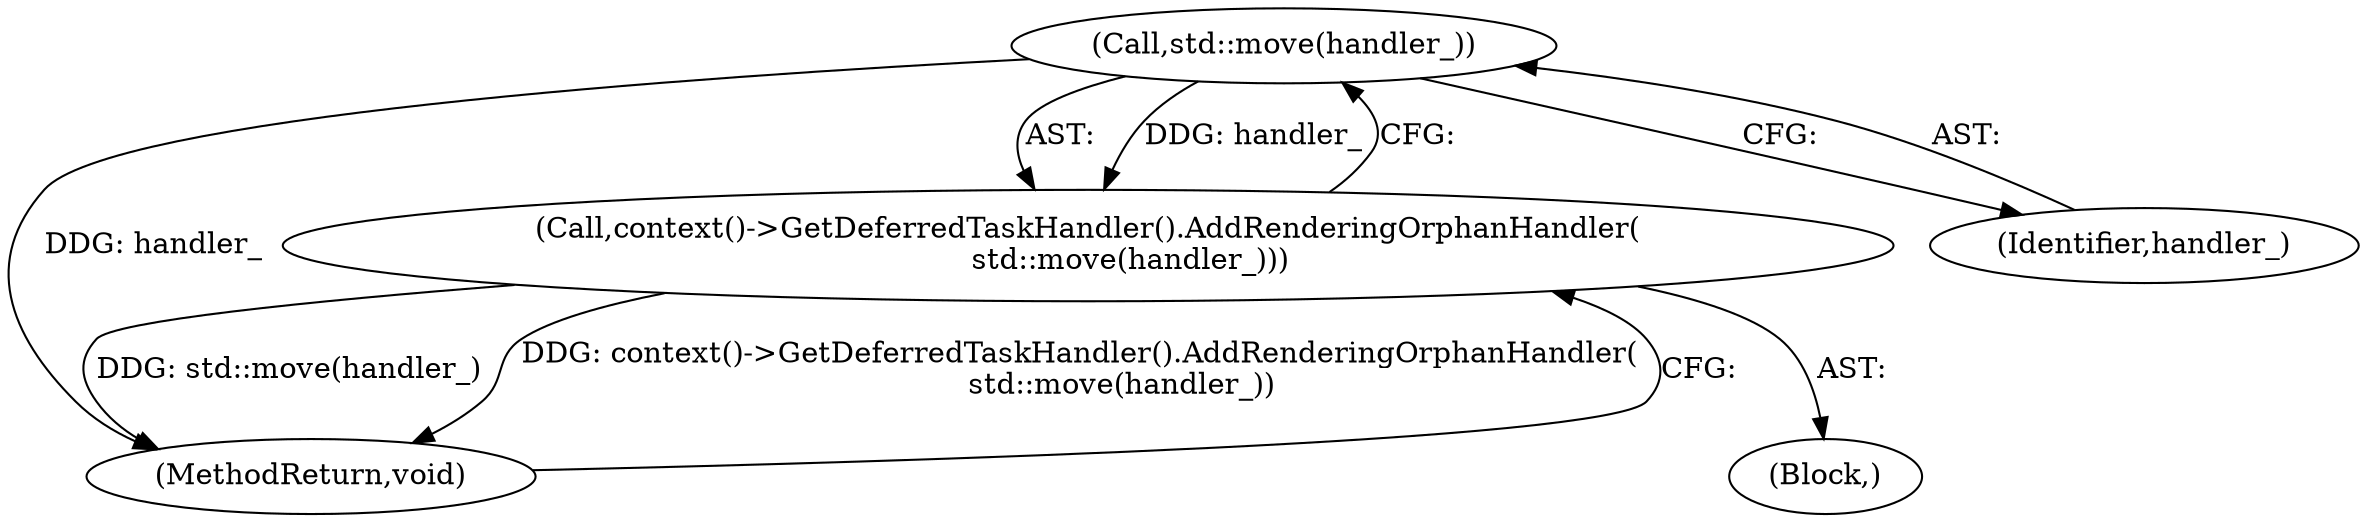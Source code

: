 digraph "0_Chrome_fd6a5115103b3e6a52ce15858c5ad4956df29300@API" {
"1000117" [label="(Call,std::move(handler_))"];
"1000116" [label="(Call,context()->GetDeferredTaskHandler().AddRenderingOrphanHandler(\n         std::move(handler_)))"];
"1000129" [label="(MethodReturn,void)"];
"1000115" [label="(Block,)"];
"1000116" [label="(Call,context()->GetDeferredTaskHandler().AddRenderingOrphanHandler(\n         std::move(handler_)))"];
"1000118" [label="(Identifier,handler_)"];
"1000117" [label="(Call,std::move(handler_))"];
"1000117" -> "1000116"  [label="AST: "];
"1000117" -> "1000118"  [label="CFG: "];
"1000118" -> "1000117"  [label="AST: "];
"1000116" -> "1000117"  [label="CFG: "];
"1000117" -> "1000129"  [label="DDG: handler_"];
"1000117" -> "1000116"  [label="DDG: handler_"];
"1000116" -> "1000115"  [label="AST: "];
"1000129" -> "1000116"  [label="CFG: "];
"1000116" -> "1000129"  [label="DDG: std::move(handler_)"];
"1000116" -> "1000129"  [label="DDG: context()->GetDeferredTaskHandler().AddRenderingOrphanHandler(\n         std::move(handler_))"];
}
